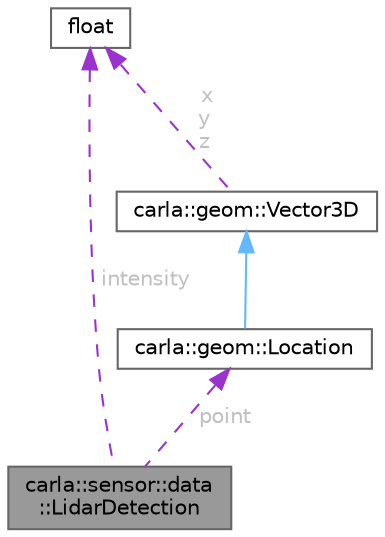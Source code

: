 digraph "carla::sensor::data::LidarDetection"
{
 // INTERACTIVE_SVG=YES
 // LATEX_PDF_SIZE
  bgcolor="transparent";
  edge [fontname=Helvetica,fontsize=10,labelfontname=Helvetica,labelfontsize=10];
  node [fontname=Helvetica,fontsize=10,shape=box,height=0.2,width=0.4];
  Node1 [id="Node000001",label="carla::sensor::data\l::LidarDetection",height=0.2,width=0.4,color="gray40", fillcolor="grey60", style="filled", fontcolor="black",tooltip="Helper class to store and serialize the data generated by a Lidar."];
  Node2 -> Node1 [id="edge1_Node000001_Node000002",dir="back",color="darkorchid3",style="dashed",tooltip=" ",label=" point",fontcolor="grey" ];
  Node2 [id="Node000002",label="carla::geom::Location",height=0.2,width=0.4,color="gray40", fillcolor="white", style="filled",URL="$de/d23/classcarla_1_1geom_1_1Location.html",tooltip=" "];
  Node3 -> Node2 [id="edge2_Node000002_Node000003",dir="back",color="steelblue1",style="solid",tooltip=" "];
  Node3 [id="Node000003",label="carla::geom::Vector3D",height=0.2,width=0.4,color="gray40", fillcolor="white", style="filled",URL="$d9/dfe/classcarla_1_1geom_1_1Vector3D.html",tooltip=" "];
  Node4 -> Node3 [id="edge3_Node000003_Node000004",dir="back",color="darkorchid3",style="dashed",tooltip=" ",label=" x\ny\nz",fontcolor="grey" ];
  Node4 [id="Node000004",label="float",height=0.2,width=0.4,color="gray40", fillcolor="white", style="filled",tooltip=" "];
  Node4 -> Node1 [id="edge4_Node000001_Node000004",dir="back",color="darkorchid3",style="dashed",tooltip=" ",label=" intensity",fontcolor="grey" ];
}
